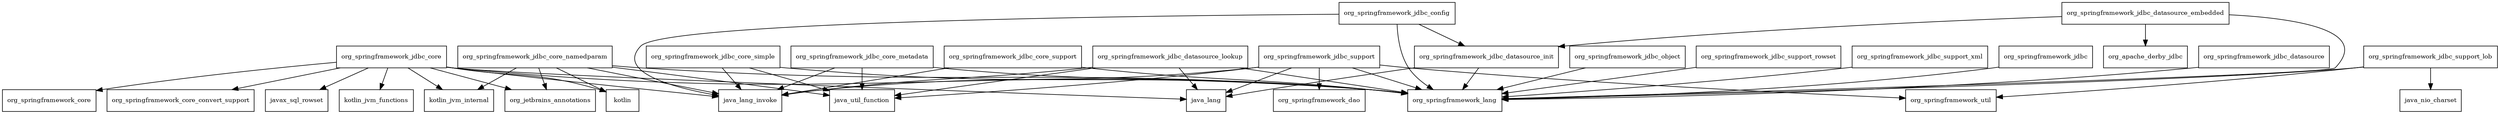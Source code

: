 digraph spring_jdbc_5_0_7_RELEASE_package_dependencies {
  node [shape = box, fontsize=10.0];
  org_springframework_jdbc -> org_springframework_lang;
  org_springframework_jdbc_config -> java_lang_invoke;
  org_springframework_jdbc_config -> org_springframework_jdbc_datasource_init;
  org_springframework_jdbc_config -> org_springframework_lang;
  org_springframework_jdbc_core -> java_lang;
  org_springframework_jdbc_core -> java_lang_invoke;
  org_springframework_jdbc_core -> javax_sql_rowset;
  org_springframework_jdbc_core -> kotlin;
  org_springframework_jdbc_core -> kotlin_jvm_functions;
  org_springframework_jdbc_core -> kotlin_jvm_internal;
  org_springframework_jdbc_core -> org_jetbrains_annotations;
  org_springframework_jdbc_core -> org_springframework_core;
  org_springframework_jdbc_core -> org_springframework_core_convert_support;
  org_springframework_jdbc_core -> org_springframework_lang;
  org_springframework_jdbc_core_metadata -> java_lang_invoke;
  org_springframework_jdbc_core_metadata -> java_util_function;
  org_springframework_jdbc_core_metadata -> org_springframework_lang;
  org_springframework_jdbc_core_namedparam -> java_lang_invoke;
  org_springframework_jdbc_core_namedparam -> java_util_function;
  org_springframework_jdbc_core_namedparam -> kotlin;
  org_springframework_jdbc_core_namedparam -> kotlin_jvm_internal;
  org_springframework_jdbc_core_namedparam -> org_jetbrains_annotations;
  org_springframework_jdbc_core_namedparam -> org_springframework_lang;
  org_springframework_jdbc_core_simple -> java_lang_invoke;
  org_springframework_jdbc_core_simple -> java_util_function;
  org_springframework_jdbc_core_simple -> org_springframework_lang;
  org_springframework_jdbc_core_support -> java_lang_invoke;
  org_springframework_jdbc_core_support -> org_springframework_lang;
  org_springframework_jdbc_datasource -> org_springframework_lang;
  org_springframework_jdbc_datasource_embedded -> org_apache_derby_jdbc;
  org_springframework_jdbc_datasource_embedded -> org_springframework_jdbc_datasource_init;
  org_springframework_jdbc_datasource_embedded -> org_springframework_lang;
  org_springframework_jdbc_datasource_init -> java_lang;
  org_springframework_jdbc_datasource_init -> org_springframework_lang;
  org_springframework_jdbc_datasource_lookup -> java_lang;
  org_springframework_jdbc_datasource_lookup -> java_lang_invoke;
  org_springframework_jdbc_datasource_lookup -> java_util_function;
  org_springframework_jdbc_datasource_lookup -> org_springframework_lang;
  org_springframework_jdbc_object -> org_springframework_lang;
  org_springframework_jdbc_support -> java_lang;
  org_springframework_jdbc_support -> java_lang_invoke;
  org_springframework_jdbc_support -> java_util_function;
  org_springframework_jdbc_support -> org_springframework_dao;
  org_springframework_jdbc_support -> org_springframework_lang;
  org_springframework_jdbc_support -> org_springframework_util;
  org_springframework_jdbc_support_lob -> java_nio_charset;
  org_springframework_jdbc_support_lob -> org_springframework_lang;
  org_springframework_jdbc_support_lob -> org_springframework_util;
  org_springframework_jdbc_support_rowset -> org_springframework_lang;
  org_springframework_jdbc_support_xml -> org_springframework_lang;
}
